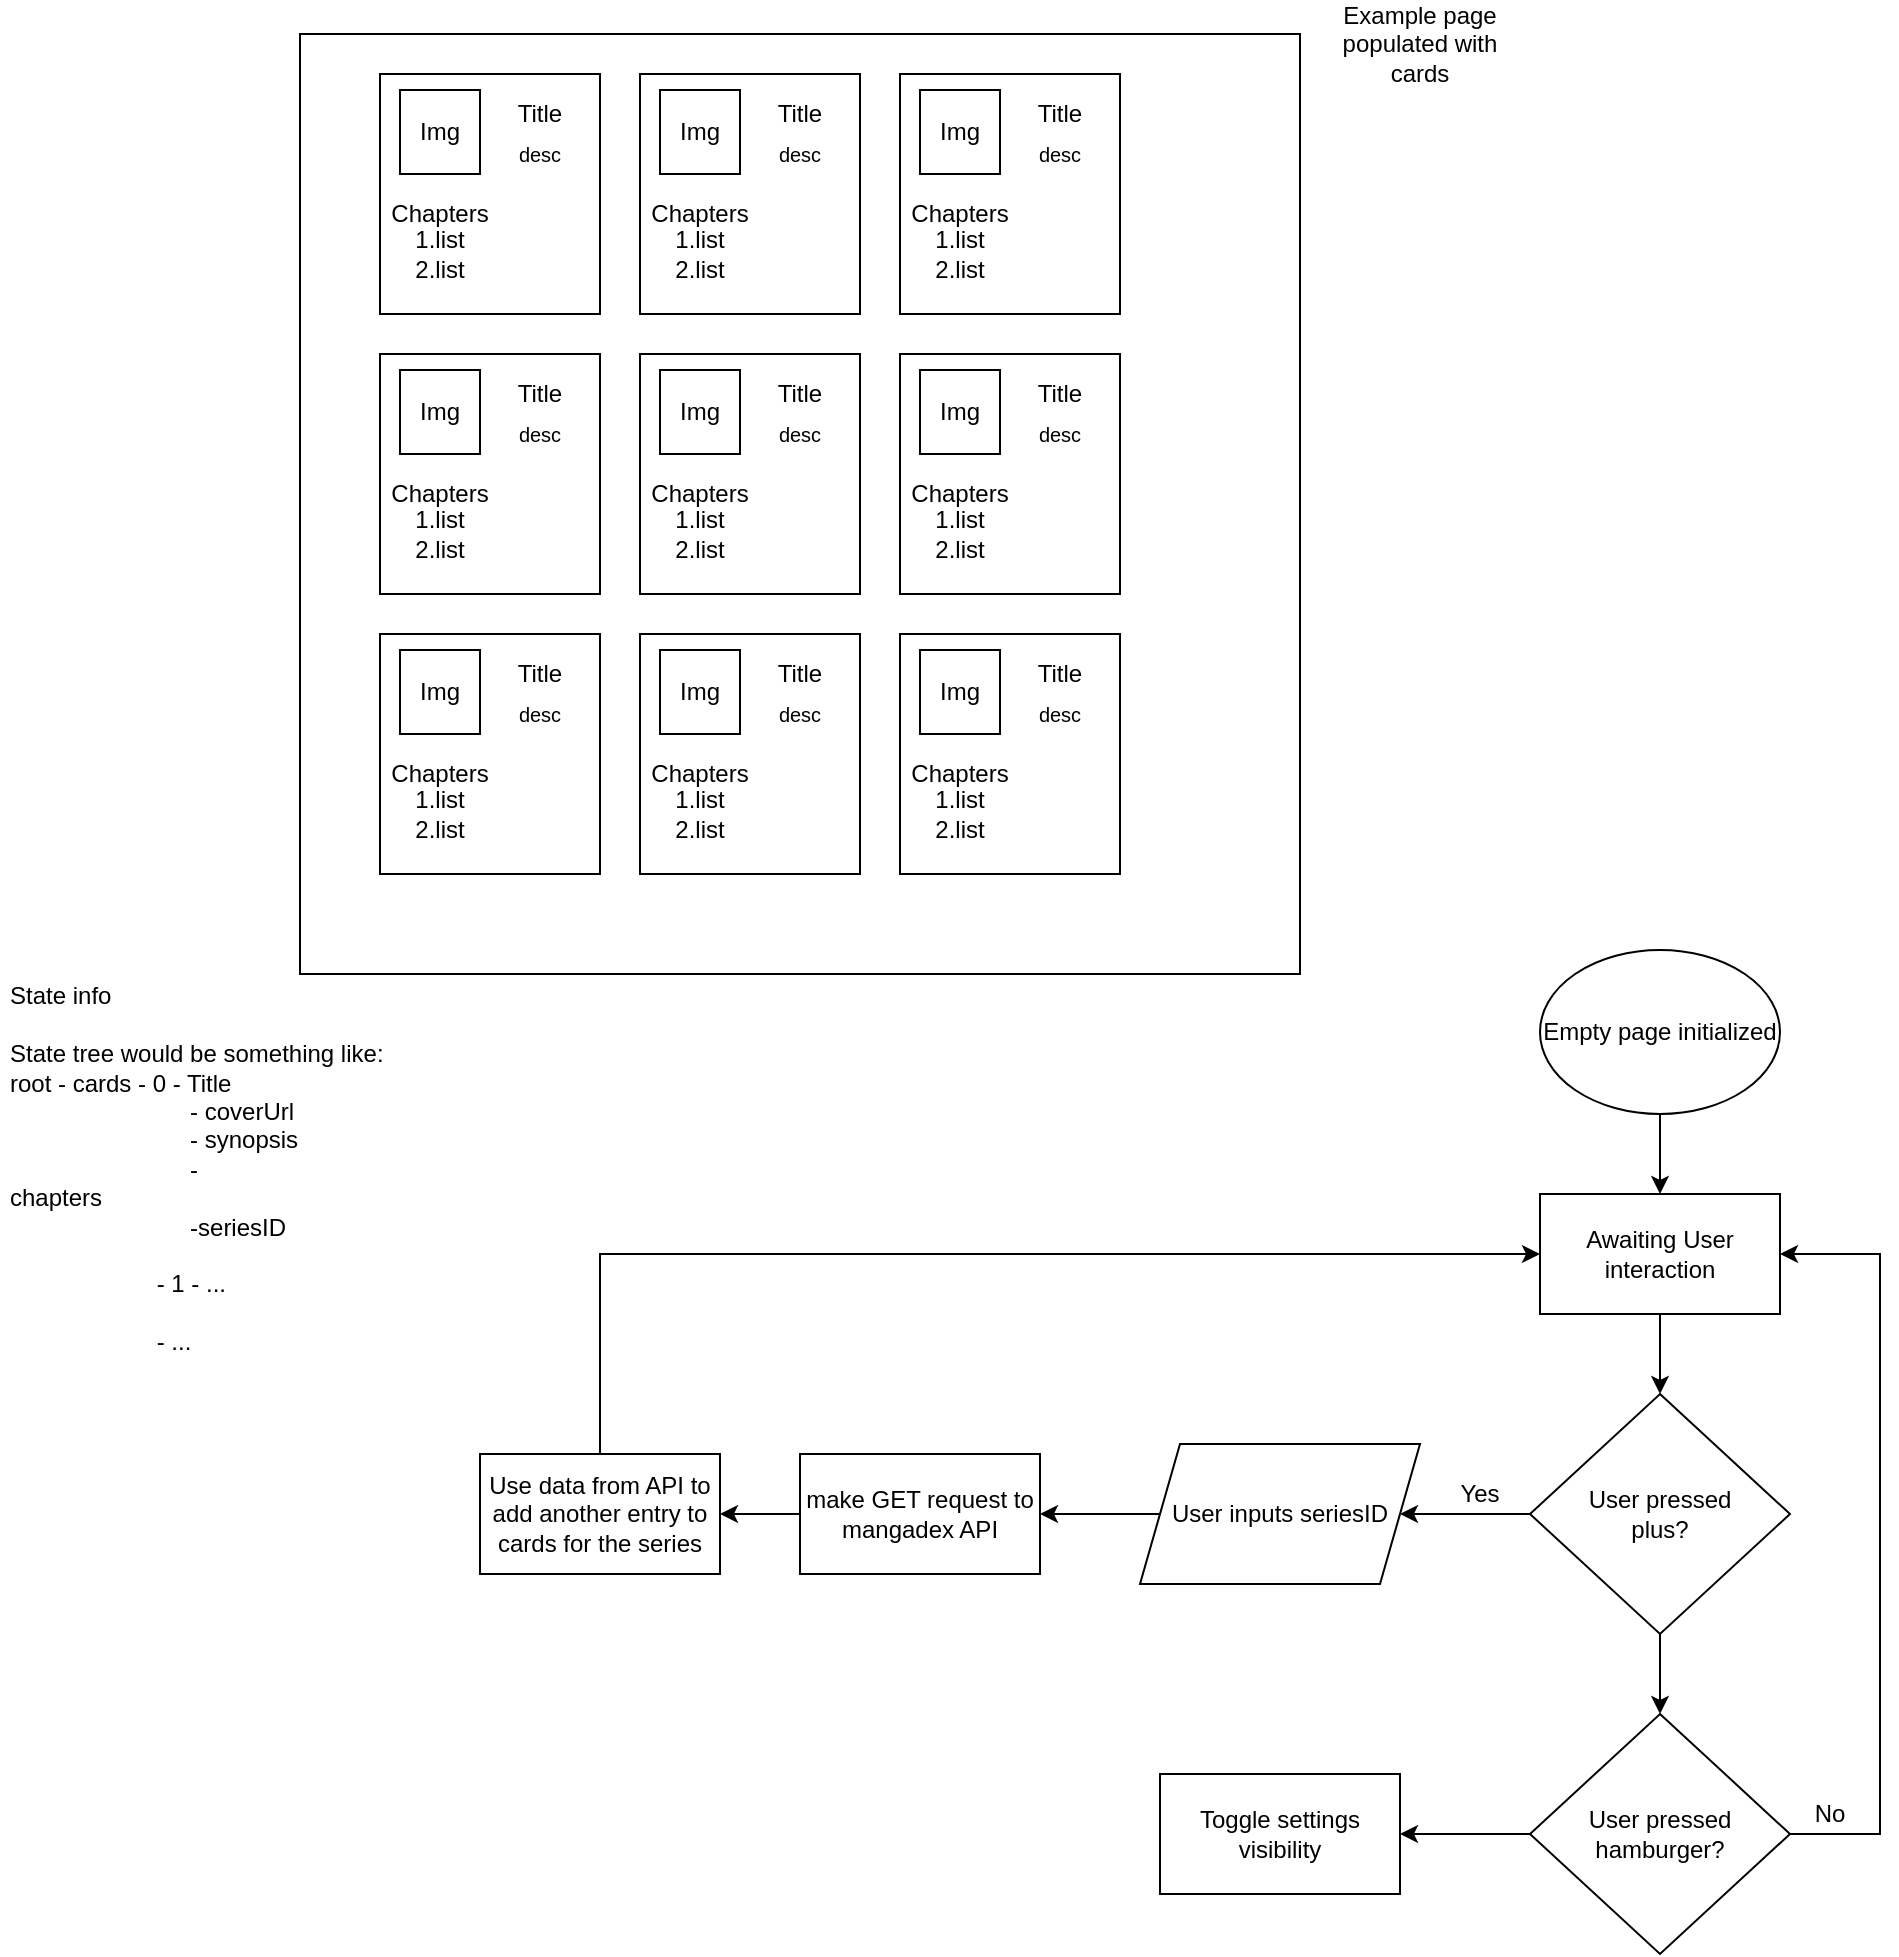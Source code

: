<mxfile version="14.6.11" type="github">
  <diagram id="cAkSfmcRof5YzapApIng" name="Page-1">
    <mxGraphModel dx="2272" dy="819" grid="1" gridSize="10" guides="1" tooltips="1" connect="1" arrows="1" fold="1" page="1" pageScale="1" pageWidth="850" pageHeight="1100" math="0" shadow="0">
      <root>
        <mxCell id="0" />
        <mxCell id="1" parent="0" />
        <mxCell id="Wb6nElrMa-7b8kM3IpfW-1" value="" style="rounded=0;whiteSpace=wrap;html=1;" vertex="1" parent="1">
          <mxGeometry x="40" y="40" width="500" height="470" as="geometry" />
        </mxCell>
        <mxCell id="Wb6nElrMa-7b8kM3IpfW-2" value="Example page populated with cards" style="text;html=1;strokeColor=none;fillColor=none;align=center;verticalAlign=middle;whiteSpace=wrap;rounded=0;" vertex="1" parent="1">
          <mxGeometry x="550" y="30" width="100" height="30" as="geometry" />
        </mxCell>
        <mxCell id="Wb6nElrMa-7b8kM3IpfW-3" value="" style="rounded=0;whiteSpace=wrap;html=1;" vertex="1" parent="1">
          <mxGeometry x="80" y="60" width="110" height="120" as="geometry" />
        </mxCell>
        <mxCell id="Wb6nElrMa-7b8kM3IpfW-14" value="" style="shape=image;html=1;verticalAlign=top;verticalLabelPosition=bottom;labelBackgroundColor=#ffffff;imageAspect=0;aspect=fixed;image=https://cdn4.iconfinder.com/data/icons/wirecons-free-vector-icons/32/add-128.png" vertex="1" parent="1">
          <mxGeometry x="510" y="480" width="18" height="18" as="geometry" />
        </mxCell>
        <mxCell id="Wb6nElrMa-7b8kM3IpfW-15" value="" style="shape=image;html=1;verticalAlign=top;verticalLabelPosition=bottom;labelBackgroundColor=#ffffff;imageAspect=0;aspect=fixed;image=https://cdn4.iconfinder.com/data/icons/wirecons-free-vector-icons/32/menu-alt-128.png" vertex="1" parent="1">
          <mxGeometry x="50" y="50" width="18" height="18" as="geometry" />
        </mxCell>
        <mxCell id="Wb6nElrMa-7b8kM3IpfW-18" value="" style="rounded=0;whiteSpace=wrap;html=1;" vertex="1" parent="1">
          <mxGeometry x="90" y="68" width="40" height="42" as="geometry" />
        </mxCell>
        <mxCell id="Wb6nElrMa-7b8kM3IpfW-19" value="Img" style="text;html=1;strokeColor=none;fillColor=none;align=center;verticalAlign=middle;whiteSpace=wrap;rounded=0;" vertex="1" parent="1">
          <mxGeometry x="90" y="79" width="40" height="20" as="geometry" />
        </mxCell>
        <mxCell id="Wb6nElrMa-7b8kM3IpfW-20" value="Title" style="text;html=1;strokeColor=none;fillColor=none;align=center;verticalAlign=middle;whiteSpace=wrap;rounded=0;" vertex="1" parent="1">
          <mxGeometry x="140" y="70" width="40" height="20" as="geometry" />
        </mxCell>
        <mxCell id="Wb6nElrMa-7b8kM3IpfW-21" value="&lt;font style=&quot;font-size: 10px&quot;&gt;desc&lt;/font&gt;" style="text;html=1;strokeColor=none;fillColor=none;align=center;verticalAlign=middle;whiteSpace=wrap;rounded=0;" vertex="1" parent="1">
          <mxGeometry x="140" y="90" width="40" height="20" as="geometry" />
        </mxCell>
        <mxCell id="Wb6nElrMa-7b8kM3IpfW-22" value="Chapters" style="text;html=1;strokeColor=none;fillColor=none;align=center;verticalAlign=middle;whiteSpace=wrap;rounded=0;" vertex="1" parent="1">
          <mxGeometry x="90" y="120" width="40" height="20" as="geometry" />
        </mxCell>
        <mxCell id="Wb6nElrMa-7b8kM3IpfW-23" value="&lt;div&gt;1.list&lt;/div&gt;&lt;div&gt;2.list&lt;br&gt;&lt;/div&gt;" style="text;html=1;strokeColor=none;fillColor=none;align=center;verticalAlign=middle;whiteSpace=wrap;rounded=0;" vertex="1" parent="1">
          <mxGeometry x="90" y="140" width="40" height="20" as="geometry" />
        </mxCell>
        <mxCell id="Wb6nElrMa-7b8kM3IpfW-24" value="" style="rounded=0;whiteSpace=wrap;html=1;" vertex="1" parent="1">
          <mxGeometry x="210" y="60" width="110" height="120" as="geometry" />
        </mxCell>
        <mxCell id="Wb6nElrMa-7b8kM3IpfW-25" value="" style="rounded=0;whiteSpace=wrap;html=1;" vertex="1" parent="1">
          <mxGeometry x="220" y="68" width="40" height="42" as="geometry" />
        </mxCell>
        <mxCell id="Wb6nElrMa-7b8kM3IpfW-26" value="Img" style="text;html=1;strokeColor=none;fillColor=none;align=center;verticalAlign=middle;whiteSpace=wrap;rounded=0;" vertex="1" parent="1">
          <mxGeometry x="220" y="79" width="40" height="20" as="geometry" />
        </mxCell>
        <mxCell id="Wb6nElrMa-7b8kM3IpfW-27" value="Title" style="text;html=1;strokeColor=none;fillColor=none;align=center;verticalAlign=middle;whiteSpace=wrap;rounded=0;" vertex="1" parent="1">
          <mxGeometry x="270" y="70" width="40" height="20" as="geometry" />
        </mxCell>
        <mxCell id="Wb6nElrMa-7b8kM3IpfW-28" value="&lt;font style=&quot;font-size: 10px&quot;&gt;desc&lt;/font&gt;" style="text;html=1;strokeColor=none;fillColor=none;align=center;verticalAlign=middle;whiteSpace=wrap;rounded=0;" vertex="1" parent="1">
          <mxGeometry x="270" y="90" width="40" height="20" as="geometry" />
        </mxCell>
        <mxCell id="Wb6nElrMa-7b8kM3IpfW-29" value="Chapters" style="text;html=1;strokeColor=none;fillColor=none;align=center;verticalAlign=middle;whiteSpace=wrap;rounded=0;" vertex="1" parent="1">
          <mxGeometry x="220" y="120" width="40" height="20" as="geometry" />
        </mxCell>
        <mxCell id="Wb6nElrMa-7b8kM3IpfW-30" value="&lt;div&gt;1.list&lt;/div&gt;&lt;div&gt;2.list&lt;br&gt;&lt;/div&gt;" style="text;html=1;strokeColor=none;fillColor=none;align=center;verticalAlign=middle;whiteSpace=wrap;rounded=0;" vertex="1" parent="1">
          <mxGeometry x="220" y="140" width="40" height="20" as="geometry" />
        </mxCell>
        <mxCell id="Wb6nElrMa-7b8kM3IpfW-31" value="" style="rounded=0;whiteSpace=wrap;html=1;" vertex="1" parent="1">
          <mxGeometry x="340" y="60" width="110" height="120" as="geometry" />
        </mxCell>
        <mxCell id="Wb6nElrMa-7b8kM3IpfW-32" value="" style="rounded=0;whiteSpace=wrap;html=1;" vertex="1" parent="1">
          <mxGeometry x="350" y="68" width="40" height="42" as="geometry" />
        </mxCell>
        <mxCell id="Wb6nElrMa-7b8kM3IpfW-33" value="Img" style="text;html=1;strokeColor=none;fillColor=none;align=center;verticalAlign=middle;whiteSpace=wrap;rounded=0;" vertex="1" parent="1">
          <mxGeometry x="350" y="79" width="40" height="20" as="geometry" />
        </mxCell>
        <mxCell id="Wb6nElrMa-7b8kM3IpfW-34" value="Title" style="text;html=1;strokeColor=none;fillColor=none;align=center;verticalAlign=middle;whiteSpace=wrap;rounded=0;" vertex="1" parent="1">
          <mxGeometry x="400" y="70" width="40" height="20" as="geometry" />
        </mxCell>
        <mxCell id="Wb6nElrMa-7b8kM3IpfW-35" value="&lt;font style=&quot;font-size: 10px&quot;&gt;desc&lt;/font&gt;" style="text;html=1;strokeColor=none;fillColor=none;align=center;verticalAlign=middle;whiteSpace=wrap;rounded=0;" vertex="1" parent="1">
          <mxGeometry x="400" y="90" width="40" height="20" as="geometry" />
        </mxCell>
        <mxCell id="Wb6nElrMa-7b8kM3IpfW-36" value="Chapters" style="text;html=1;strokeColor=none;fillColor=none;align=center;verticalAlign=middle;whiteSpace=wrap;rounded=0;" vertex="1" parent="1">
          <mxGeometry x="350" y="120" width="40" height="20" as="geometry" />
        </mxCell>
        <mxCell id="Wb6nElrMa-7b8kM3IpfW-37" value="&lt;div&gt;1.list&lt;/div&gt;&lt;div&gt;2.list&lt;br&gt;&lt;/div&gt;" style="text;html=1;strokeColor=none;fillColor=none;align=center;verticalAlign=middle;whiteSpace=wrap;rounded=0;" vertex="1" parent="1">
          <mxGeometry x="350" y="140" width="40" height="20" as="geometry" />
        </mxCell>
        <mxCell id="Wb6nElrMa-7b8kM3IpfW-38" value="" style="rounded=0;whiteSpace=wrap;html=1;" vertex="1" parent="1">
          <mxGeometry x="80" y="200" width="110" height="120" as="geometry" />
        </mxCell>
        <mxCell id="Wb6nElrMa-7b8kM3IpfW-39" value="" style="rounded=0;whiteSpace=wrap;html=1;" vertex="1" parent="1">
          <mxGeometry x="90" y="208" width="40" height="42" as="geometry" />
        </mxCell>
        <mxCell id="Wb6nElrMa-7b8kM3IpfW-40" value="Img" style="text;html=1;strokeColor=none;fillColor=none;align=center;verticalAlign=middle;whiteSpace=wrap;rounded=0;" vertex="1" parent="1">
          <mxGeometry x="90" y="219" width="40" height="20" as="geometry" />
        </mxCell>
        <mxCell id="Wb6nElrMa-7b8kM3IpfW-41" value="Title" style="text;html=1;strokeColor=none;fillColor=none;align=center;verticalAlign=middle;whiteSpace=wrap;rounded=0;" vertex="1" parent="1">
          <mxGeometry x="140" y="210" width="40" height="20" as="geometry" />
        </mxCell>
        <mxCell id="Wb6nElrMa-7b8kM3IpfW-42" value="&lt;font style=&quot;font-size: 10px&quot;&gt;desc&lt;/font&gt;" style="text;html=1;strokeColor=none;fillColor=none;align=center;verticalAlign=middle;whiteSpace=wrap;rounded=0;" vertex="1" parent="1">
          <mxGeometry x="140" y="230" width="40" height="20" as="geometry" />
        </mxCell>
        <mxCell id="Wb6nElrMa-7b8kM3IpfW-43" value="Chapters" style="text;html=1;strokeColor=none;fillColor=none;align=center;verticalAlign=middle;whiteSpace=wrap;rounded=0;" vertex="1" parent="1">
          <mxGeometry x="90" y="260" width="40" height="20" as="geometry" />
        </mxCell>
        <mxCell id="Wb6nElrMa-7b8kM3IpfW-44" value="&lt;div&gt;1.list&lt;/div&gt;&lt;div&gt;2.list&lt;br&gt;&lt;/div&gt;" style="text;html=1;strokeColor=none;fillColor=none;align=center;verticalAlign=middle;whiteSpace=wrap;rounded=0;" vertex="1" parent="1">
          <mxGeometry x="90" y="280" width="40" height="20" as="geometry" />
        </mxCell>
        <mxCell id="Wb6nElrMa-7b8kM3IpfW-45" value="" style="rounded=0;whiteSpace=wrap;html=1;" vertex="1" parent="1">
          <mxGeometry x="210" y="200" width="110" height="120" as="geometry" />
        </mxCell>
        <mxCell id="Wb6nElrMa-7b8kM3IpfW-46" value="" style="rounded=0;whiteSpace=wrap;html=1;" vertex="1" parent="1">
          <mxGeometry x="220" y="208" width="40" height="42" as="geometry" />
        </mxCell>
        <mxCell id="Wb6nElrMa-7b8kM3IpfW-47" value="Img" style="text;html=1;strokeColor=none;fillColor=none;align=center;verticalAlign=middle;whiteSpace=wrap;rounded=0;" vertex="1" parent="1">
          <mxGeometry x="220" y="219" width="40" height="20" as="geometry" />
        </mxCell>
        <mxCell id="Wb6nElrMa-7b8kM3IpfW-48" value="Title" style="text;html=1;strokeColor=none;fillColor=none;align=center;verticalAlign=middle;whiteSpace=wrap;rounded=0;" vertex="1" parent="1">
          <mxGeometry x="270" y="210" width="40" height="20" as="geometry" />
        </mxCell>
        <mxCell id="Wb6nElrMa-7b8kM3IpfW-49" value="&lt;font style=&quot;font-size: 10px&quot;&gt;desc&lt;/font&gt;" style="text;html=1;strokeColor=none;fillColor=none;align=center;verticalAlign=middle;whiteSpace=wrap;rounded=0;" vertex="1" parent="1">
          <mxGeometry x="270" y="230" width="40" height="20" as="geometry" />
        </mxCell>
        <mxCell id="Wb6nElrMa-7b8kM3IpfW-50" value="Chapters" style="text;html=1;strokeColor=none;fillColor=none;align=center;verticalAlign=middle;whiteSpace=wrap;rounded=0;" vertex="1" parent="1">
          <mxGeometry x="220" y="260" width="40" height="20" as="geometry" />
        </mxCell>
        <mxCell id="Wb6nElrMa-7b8kM3IpfW-51" value="&lt;div&gt;1.list&lt;/div&gt;&lt;div&gt;2.list&lt;br&gt;&lt;/div&gt;" style="text;html=1;strokeColor=none;fillColor=none;align=center;verticalAlign=middle;whiteSpace=wrap;rounded=0;" vertex="1" parent="1">
          <mxGeometry x="220" y="280" width="40" height="20" as="geometry" />
        </mxCell>
        <mxCell id="Wb6nElrMa-7b8kM3IpfW-59" value="" style="rounded=0;whiteSpace=wrap;html=1;" vertex="1" parent="1">
          <mxGeometry x="340" y="200" width="110" height="120" as="geometry" />
        </mxCell>
        <mxCell id="Wb6nElrMa-7b8kM3IpfW-60" value="" style="rounded=0;whiteSpace=wrap;html=1;" vertex="1" parent="1">
          <mxGeometry x="350" y="208" width="40" height="42" as="geometry" />
        </mxCell>
        <mxCell id="Wb6nElrMa-7b8kM3IpfW-61" value="Img" style="text;html=1;strokeColor=none;fillColor=none;align=center;verticalAlign=middle;whiteSpace=wrap;rounded=0;" vertex="1" parent="1">
          <mxGeometry x="350" y="219" width="40" height="20" as="geometry" />
        </mxCell>
        <mxCell id="Wb6nElrMa-7b8kM3IpfW-62" value="Title" style="text;html=1;strokeColor=none;fillColor=none;align=center;verticalAlign=middle;whiteSpace=wrap;rounded=0;" vertex="1" parent="1">
          <mxGeometry x="400" y="210" width="40" height="20" as="geometry" />
        </mxCell>
        <mxCell id="Wb6nElrMa-7b8kM3IpfW-63" value="&lt;font style=&quot;font-size: 10px&quot;&gt;desc&lt;/font&gt;" style="text;html=1;strokeColor=none;fillColor=none;align=center;verticalAlign=middle;whiteSpace=wrap;rounded=0;" vertex="1" parent="1">
          <mxGeometry x="400" y="230" width="40" height="20" as="geometry" />
        </mxCell>
        <mxCell id="Wb6nElrMa-7b8kM3IpfW-64" value="Chapters" style="text;html=1;strokeColor=none;fillColor=none;align=center;verticalAlign=middle;whiteSpace=wrap;rounded=0;" vertex="1" parent="1">
          <mxGeometry x="350" y="260" width="40" height="20" as="geometry" />
        </mxCell>
        <mxCell id="Wb6nElrMa-7b8kM3IpfW-65" value="&lt;div&gt;1.list&lt;/div&gt;&lt;div&gt;2.list&lt;br&gt;&lt;/div&gt;" style="text;html=1;strokeColor=none;fillColor=none;align=center;verticalAlign=middle;whiteSpace=wrap;rounded=0;" vertex="1" parent="1">
          <mxGeometry x="350" y="280" width="40" height="20" as="geometry" />
        </mxCell>
        <mxCell id="Wb6nElrMa-7b8kM3IpfW-66" value="" style="rounded=0;whiteSpace=wrap;html=1;" vertex="1" parent="1">
          <mxGeometry x="80" y="340" width="110" height="120" as="geometry" />
        </mxCell>
        <mxCell id="Wb6nElrMa-7b8kM3IpfW-67" value="" style="rounded=0;whiteSpace=wrap;html=1;" vertex="1" parent="1">
          <mxGeometry x="90" y="348" width="40" height="42" as="geometry" />
        </mxCell>
        <mxCell id="Wb6nElrMa-7b8kM3IpfW-68" value="Img" style="text;html=1;strokeColor=none;fillColor=none;align=center;verticalAlign=middle;whiteSpace=wrap;rounded=0;" vertex="1" parent="1">
          <mxGeometry x="90" y="359" width="40" height="20" as="geometry" />
        </mxCell>
        <mxCell id="Wb6nElrMa-7b8kM3IpfW-69" value="Title" style="text;html=1;strokeColor=none;fillColor=none;align=center;verticalAlign=middle;whiteSpace=wrap;rounded=0;" vertex="1" parent="1">
          <mxGeometry x="140" y="350" width="40" height="20" as="geometry" />
        </mxCell>
        <mxCell id="Wb6nElrMa-7b8kM3IpfW-70" value="&lt;font style=&quot;font-size: 10px&quot;&gt;desc&lt;/font&gt;" style="text;html=1;strokeColor=none;fillColor=none;align=center;verticalAlign=middle;whiteSpace=wrap;rounded=0;" vertex="1" parent="1">
          <mxGeometry x="140" y="370" width="40" height="20" as="geometry" />
        </mxCell>
        <mxCell id="Wb6nElrMa-7b8kM3IpfW-71" value="Chapters" style="text;html=1;strokeColor=none;fillColor=none;align=center;verticalAlign=middle;whiteSpace=wrap;rounded=0;" vertex="1" parent="1">
          <mxGeometry x="90" y="400" width="40" height="20" as="geometry" />
        </mxCell>
        <mxCell id="Wb6nElrMa-7b8kM3IpfW-72" value="&lt;div&gt;1.list&lt;/div&gt;&lt;div&gt;2.list&lt;br&gt;&lt;/div&gt;" style="text;html=1;strokeColor=none;fillColor=none;align=center;verticalAlign=middle;whiteSpace=wrap;rounded=0;" vertex="1" parent="1">
          <mxGeometry x="90" y="420" width="40" height="20" as="geometry" />
        </mxCell>
        <mxCell id="Wb6nElrMa-7b8kM3IpfW-73" value="" style="rounded=0;whiteSpace=wrap;html=1;" vertex="1" parent="1">
          <mxGeometry x="210" y="340" width="110" height="120" as="geometry" />
        </mxCell>
        <mxCell id="Wb6nElrMa-7b8kM3IpfW-74" value="" style="rounded=0;whiteSpace=wrap;html=1;" vertex="1" parent="1">
          <mxGeometry x="220" y="348" width="40" height="42" as="geometry" />
        </mxCell>
        <mxCell id="Wb6nElrMa-7b8kM3IpfW-75" value="Img" style="text;html=1;strokeColor=none;fillColor=none;align=center;verticalAlign=middle;whiteSpace=wrap;rounded=0;" vertex="1" parent="1">
          <mxGeometry x="220" y="359" width="40" height="20" as="geometry" />
        </mxCell>
        <mxCell id="Wb6nElrMa-7b8kM3IpfW-76" value="Title" style="text;html=1;strokeColor=none;fillColor=none;align=center;verticalAlign=middle;whiteSpace=wrap;rounded=0;" vertex="1" parent="1">
          <mxGeometry x="270" y="350" width="40" height="20" as="geometry" />
        </mxCell>
        <mxCell id="Wb6nElrMa-7b8kM3IpfW-77" value="&lt;font style=&quot;font-size: 10px&quot;&gt;desc&lt;/font&gt;" style="text;html=1;strokeColor=none;fillColor=none;align=center;verticalAlign=middle;whiteSpace=wrap;rounded=0;" vertex="1" parent="1">
          <mxGeometry x="270" y="370" width="40" height="20" as="geometry" />
        </mxCell>
        <mxCell id="Wb6nElrMa-7b8kM3IpfW-78" value="Chapters" style="text;html=1;strokeColor=none;fillColor=none;align=center;verticalAlign=middle;whiteSpace=wrap;rounded=0;" vertex="1" parent="1">
          <mxGeometry x="220" y="400" width="40" height="20" as="geometry" />
        </mxCell>
        <mxCell id="Wb6nElrMa-7b8kM3IpfW-79" value="&lt;div&gt;1.list&lt;/div&gt;&lt;div&gt;2.list&lt;br&gt;&lt;/div&gt;" style="text;html=1;strokeColor=none;fillColor=none;align=center;verticalAlign=middle;whiteSpace=wrap;rounded=0;" vertex="1" parent="1">
          <mxGeometry x="220" y="420" width="40" height="20" as="geometry" />
        </mxCell>
        <mxCell id="Wb6nElrMa-7b8kM3IpfW-80" value="" style="rounded=0;whiteSpace=wrap;html=1;" vertex="1" parent="1">
          <mxGeometry x="340" y="340" width="110" height="120" as="geometry" />
        </mxCell>
        <mxCell id="Wb6nElrMa-7b8kM3IpfW-81" value="" style="rounded=0;whiteSpace=wrap;html=1;" vertex="1" parent="1">
          <mxGeometry x="350" y="348" width="40" height="42" as="geometry" />
        </mxCell>
        <mxCell id="Wb6nElrMa-7b8kM3IpfW-82" value="Img" style="text;html=1;strokeColor=none;fillColor=none;align=center;verticalAlign=middle;whiteSpace=wrap;rounded=0;" vertex="1" parent="1">
          <mxGeometry x="350" y="359" width="40" height="20" as="geometry" />
        </mxCell>
        <mxCell id="Wb6nElrMa-7b8kM3IpfW-83" value="Title" style="text;html=1;strokeColor=none;fillColor=none;align=center;verticalAlign=middle;whiteSpace=wrap;rounded=0;" vertex="1" parent="1">
          <mxGeometry x="400" y="350" width="40" height="20" as="geometry" />
        </mxCell>
        <mxCell id="Wb6nElrMa-7b8kM3IpfW-84" value="&lt;font style=&quot;font-size: 10px&quot;&gt;desc&lt;/font&gt;" style="text;html=1;strokeColor=none;fillColor=none;align=center;verticalAlign=middle;whiteSpace=wrap;rounded=0;" vertex="1" parent="1">
          <mxGeometry x="400" y="370" width="40" height="20" as="geometry" />
        </mxCell>
        <mxCell id="Wb6nElrMa-7b8kM3IpfW-85" value="Chapters" style="text;html=1;strokeColor=none;fillColor=none;align=center;verticalAlign=middle;whiteSpace=wrap;rounded=0;" vertex="1" parent="1">
          <mxGeometry x="350" y="400" width="40" height="20" as="geometry" />
        </mxCell>
        <mxCell id="Wb6nElrMa-7b8kM3IpfW-86" value="&lt;div&gt;1.list&lt;/div&gt;&lt;div&gt;2.list&lt;br&gt;&lt;/div&gt;" style="text;html=1;strokeColor=none;fillColor=none;align=center;verticalAlign=middle;whiteSpace=wrap;rounded=0;" vertex="1" parent="1">
          <mxGeometry x="350" y="420" width="40" height="20" as="geometry" />
        </mxCell>
        <mxCell id="Wb6nElrMa-7b8kM3IpfW-89" value="&#xa;State info&#xa;&#xa;State tree would be something like:&#xa;root - cards - 0 - Title&#xa;                           - coverUrl&#xa;                           - synopsis&#xa;                           - chapters                                &#xa;                           -seriesID                      &#xa;&#xa;                      - 1 - ...&#xa;&#xa;                      - ...&#xa;&#xa;&#xa;&#xa;" style="text;strokeColor=none;fillColor=none;spacing=5;spacingTop=-20;overflow=hidden;rounded=0;spacingBottom=0;whiteSpace=wrap;" vertex="1" parent="1">
          <mxGeometry x="-110" y="510" width="250" height="230" as="geometry" />
        </mxCell>
        <mxCell id="Wb6nElrMa-7b8kM3IpfW-94" style="edgeStyle=orthogonalEdgeStyle;rounded=0;orthogonalLoop=1;jettySize=auto;html=1;entryX=0.5;entryY=0;entryDx=0;entryDy=0;" edge="1" parent="1" source="Wb6nElrMa-7b8kM3IpfW-92" target="Wb6nElrMa-7b8kM3IpfW-93">
          <mxGeometry relative="1" as="geometry" />
        </mxCell>
        <mxCell id="Wb6nElrMa-7b8kM3IpfW-92" value="Empty page initialized" style="ellipse;whiteSpace=wrap;html=1;" vertex="1" parent="1">
          <mxGeometry x="660" y="498" width="120" height="82" as="geometry" />
        </mxCell>
        <mxCell id="Wb6nElrMa-7b8kM3IpfW-96" style="edgeStyle=orthogonalEdgeStyle;rounded=0;orthogonalLoop=1;jettySize=auto;html=1;entryX=0.5;entryY=0;entryDx=0;entryDy=0;" edge="1" parent="1" source="Wb6nElrMa-7b8kM3IpfW-93" target="Wb6nElrMa-7b8kM3IpfW-95">
          <mxGeometry relative="1" as="geometry" />
        </mxCell>
        <mxCell id="Wb6nElrMa-7b8kM3IpfW-93" value="Awaiting User interaction" style="rounded=0;whiteSpace=wrap;html=1;" vertex="1" parent="1">
          <mxGeometry x="660" y="620" width="120" height="60" as="geometry" />
        </mxCell>
        <mxCell id="Wb6nElrMa-7b8kM3IpfW-98" style="edgeStyle=orthogonalEdgeStyle;rounded=0;orthogonalLoop=1;jettySize=auto;html=1;entryX=1;entryY=0.5;entryDx=0;entryDy=0;" edge="1" parent="1" source="Wb6nElrMa-7b8kM3IpfW-95" target="Wb6nElrMa-7b8kM3IpfW-97">
          <mxGeometry relative="1" as="geometry" />
        </mxCell>
        <mxCell id="Wb6nElrMa-7b8kM3IpfW-102" style="edgeStyle=orthogonalEdgeStyle;rounded=0;orthogonalLoop=1;jettySize=auto;html=1;entryX=0.5;entryY=0;entryDx=0;entryDy=0;" edge="1" parent="1" source="Wb6nElrMa-7b8kM3IpfW-95" target="Wb6nElrMa-7b8kM3IpfW-101">
          <mxGeometry relative="1" as="geometry" />
        </mxCell>
        <mxCell id="Wb6nElrMa-7b8kM3IpfW-95" value="&lt;div&gt;User pressed&lt;/div&gt;plus?" style="rhombus;whiteSpace=wrap;html=1;" vertex="1" parent="1">
          <mxGeometry x="655" y="720" width="130" height="120" as="geometry" />
        </mxCell>
        <mxCell id="Wb6nElrMa-7b8kM3IpfW-108" style="edgeStyle=orthogonalEdgeStyle;rounded=0;orthogonalLoop=1;jettySize=auto;html=1;entryX=1;entryY=0.5;entryDx=0;entryDy=0;" edge="1" parent="1" source="Wb6nElrMa-7b8kM3IpfW-97" target="Wb6nElrMa-7b8kM3IpfW-105">
          <mxGeometry relative="1" as="geometry" />
        </mxCell>
        <mxCell id="Wb6nElrMa-7b8kM3IpfW-97" value="User inputs seriesID" style="shape=parallelogram;perimeter=parallelogramPerimeter;whiteSpace=wrap;html=1;fixedSize=1;" vertex="1" parent="1">
          <mxGeometry x="460" y="745" width="140" height="70" as="geometry" />
        </mxCell>
        <mxCell id="Wb6nElrMa-7b8kM3IpfW-99" value="Yes" style="text;html=1;strokeColor=none;fillColor=none;align=center;verticalAlign=middle;whiteSpace=wrap;rounded=0;" vertex="1" parent="1">
          <mxGeometry x="610" y="760" width="40" height="20" as="geometry" />
        </mxCell>
        <mxCell id="Wb6nElrMa-7b8kM3IpfW-103" style="edgeStyle=orthogonalEdgeStyle;rounded=0;orthogonalLoop=1;jettySize=auto;html=1;entryX=1;entryY=0.5;entryDx=0;entryDy=0;" edge="1" parent="1" source="Wb6nElrMa-7b8kM3IpfW-101" target="Wb6nElrMa-7b8kM3IpfW-93">
          <mxGeometry relative="1" as="geometry">
            <mxPoint x="820" y="650" as="targetPoint" />
            <Array as="points">
              <mxPoint x="830" y="940" />
              <mxPoint x="830" y="650" />
            </Array>
          </mxGeometry>
        </mxCell>
        <mxCell id="Wb6nElrMa-7b8kM3IpfW-107" style="edgeStyle=orthogonalEdgeStyle;rounded=0;orthogonalLoop=1;jettySize=auto;html=1;entryX=1;entryY=0.5;entryDx=0;entryDy=0;" edge="1" parent="1" source="Wb6nElrMa-7b8kM3IpfW-101" target="Wb6nElrMa-7b8kM3IpfW-106">
          <mxGeometry relative="1" as="geometry" />
        </mxCell>
        <mxCell id="Wb6nElrMa-7b8kM3IpfW-101" value="&lt;div&gt;User pressed&lt;/div&gt;hamburger?" style="rhombus;whiteSpace=wrap;html=1;" vertex="1" parent="1">
          <mxGeometry x="655" y="880" width="130" height="120" as="geometry" />
        </mxCell>
        <mxCell id="Wb6nElrMa-7b8kM3IpfW-104" value="No" style="text;html=1;strokeColor=none;fillColor=none;align=center;verticalAlign=middle;whiteSpace=wrap;rounded=0;" vertex="1" parent="1">
          <mxGeometry x="785" y="920" width="40" height="20" as="geometry" />
        </mxCell>
        <mxCell id="Wb6nElrMa-7b8kM3IpfW-111" style="edgeStyle=orthogonalEdgeStyle;rounded=0;orthogonalLoop=1;jettySize=auto;html=1;entryX=1;entryY=0.5;entryDx=0;entryDy=0;" edge="1" parent="1" source="Wb6nElrMa-7b8kM3IpfW-105" target="Wb6nElrMa-7b8kM3IpfW-110">
          <mxGeometry relative="1" as="geometry" />
        </mxCell>
        <mxCell id="Wb6nElrMa-7b8kM3IpfW-105" value="make GET request to mangadex API" style="rounded=0;whiteSpace=wrap;html=1;" vertex="1" parent="1">
          <mxGeometry x="290" y="750" width="120" height="60" as="geometry" />
        </mxCell>
        <mxCell id="Wb6nElrMa-7b8kM3IpfW-106" value="Toggle settings visibility" style="rounded=0;whiteSpace=wrap;html=1;" vertex="1" parent="1">
          <mxGeometry x="470" y="910" width="120" height="60" as="geometry" />
        </mxCell>
        <mxCell id="Wb6nElrMa-7b8kM3IpfW-112" style="edgeStyle=orthogonalEdgeStyle;rounded=0;orthogonalLoop=1;jettySize=auto;html=1;exitX=0.5;exitY=0;exitDx=0;exitDy=0;entryX=0;entryY=0.5;entryDx=0;entryDy=0;" edge="1" parent="1" source="Wb6nElrMa-7b8kM3IpfW-110" target="Wb6nElrMa-7b8kM3IpfW-93">
          <mxGeometry relative="1" as="geometry" />
        </mxCell>
        <mxCell id="Wb6nElrMa-7b8kM3IpfW-110" value="Use data from API to add another entry to cards for the series" style="rounded=0;whiteSpace=wrap;html=1;" vertex="1" parent="1">
          <mxGeometry x="130" y="750" width="120" height="60" as="geometry" />
        </mxCell>
      </root>
    </mxGraphModel>
  </diagram>
</mxfile>
